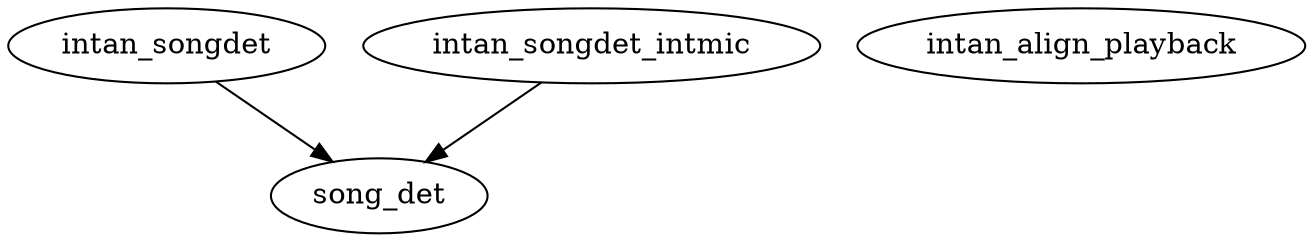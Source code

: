 /* Created by mdot for Matlab */
digraph m2html {
  intan_songdet -> song_det;
  intan_songdet_intmic -> song_det;

  intan_align_playback [URL="intan_align_playback.html"];
  intan_songdet [URL="intan_songdet.html"];
  intan_songdet_intmic [URL="intan_songdet_intmic.html"];
  song_det [URL="song_det.html"];
}